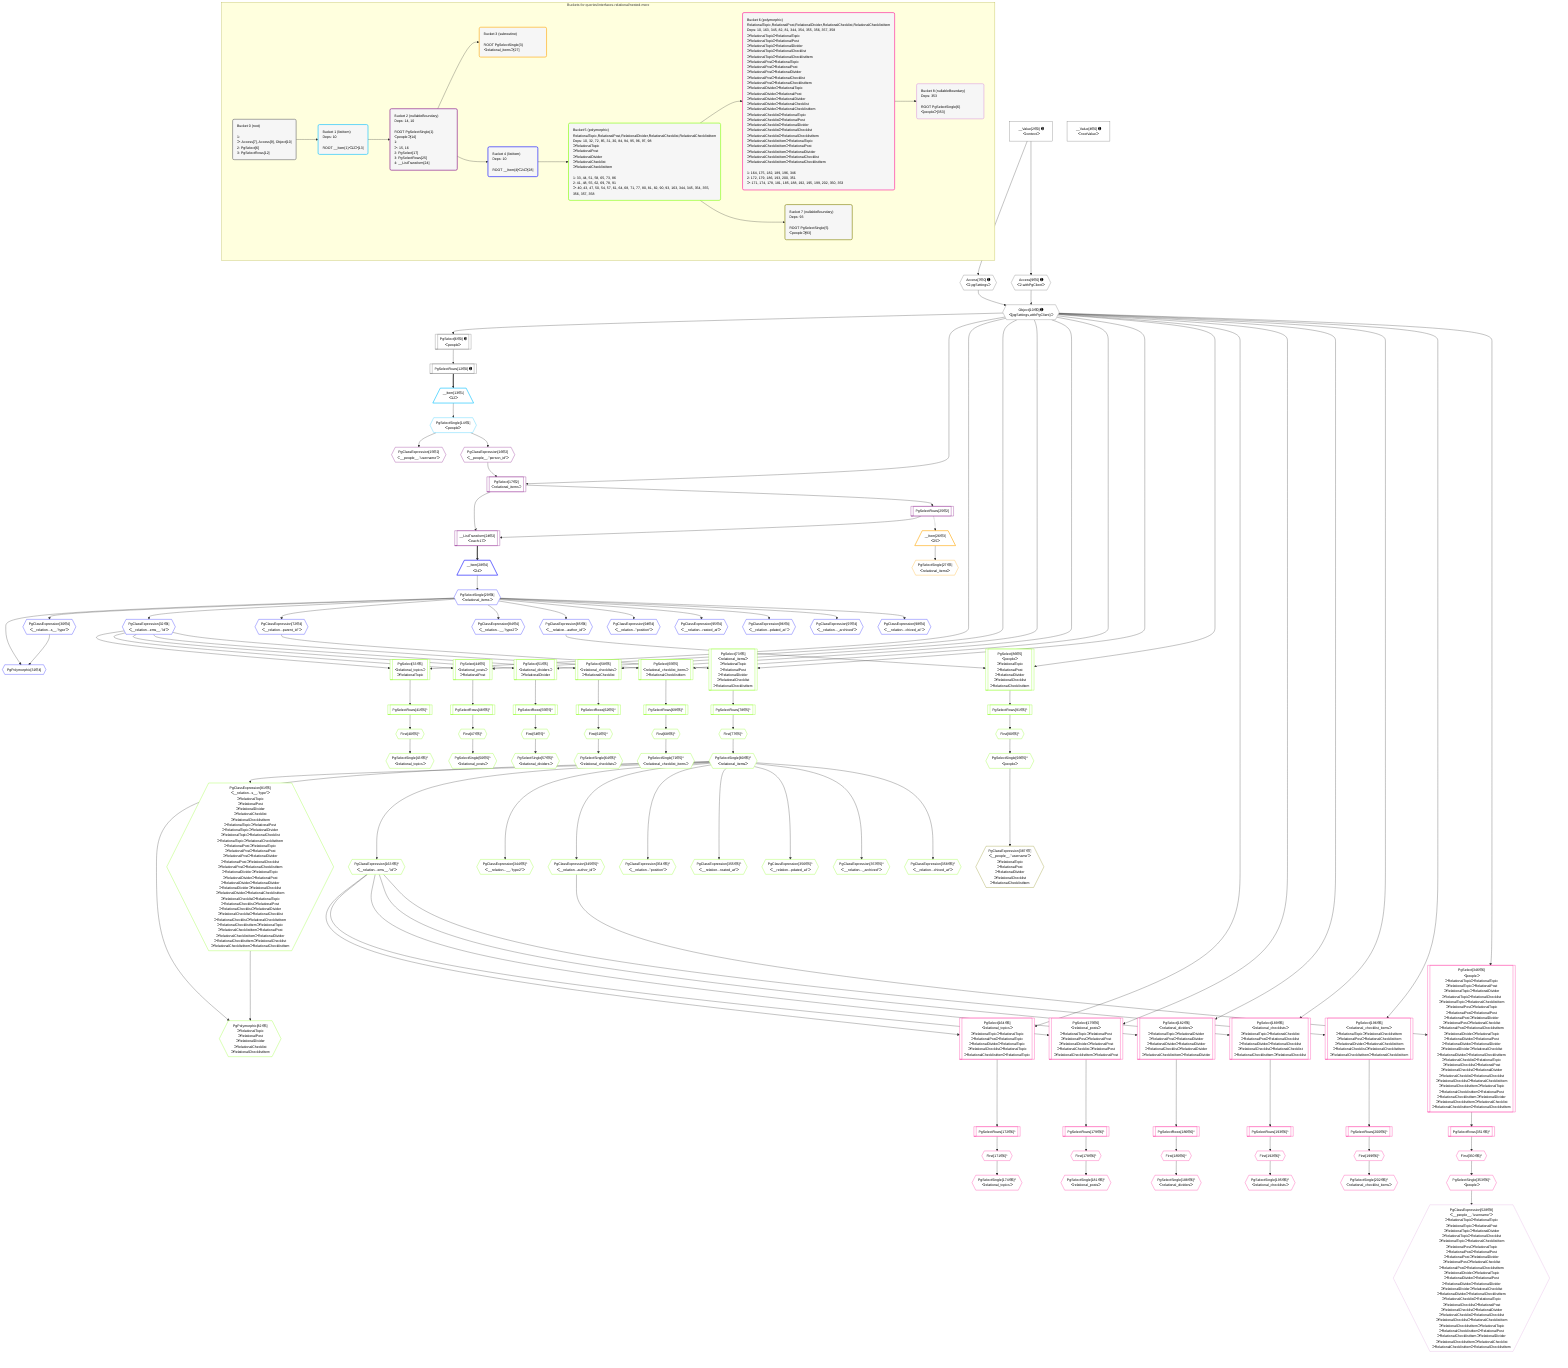 %%{init: {'themeVariables': { 'fontSize': '12px'}}}%%
graph TD
    classDef path fill:#eee,stroke:#000,color:#000
    classDef plan fill:#fff,stroke-width:1px,color:#000
    classDef itemplan fill:#fff,stroke-width:2px,color:#000
    classDef unbatchedplan fill:#dff,stroke-width:1px,color:#000
    classDef sideeffectplan fill:#fcc,stroke-width:2px,color:#000
    classDef bucket fill:#f6f6f6,color:#000,stroke-width:2px,text-align:left

    subgraph "Buckets for queries/interfaces-relational/nested-more"
    Bucket0("Bucket 0 (root)<br /><br />1: <br />ᐳ: Access[7], Access[9], Object[10]<br />2: PgSelect[6]<br />3: PgSelectRows[12]"):::bucket
    Bucket1("Bucket 1 (listItem)<br />Deps: 10<br /><br />ROOT __Item{1}ᐸ12ᐳ[13]"):::bucket
    Bucket2("Bucket 2 (nullableBoundary)<br />Deps: 14, 10<br /><br />ROOT PgSelectSingle{1}ᐸpeopleᐳ[14]<br />1: <br />ᐳ: 15, 16<br />2: PgSelect[17]<br />3: PgSelectRows[25]<br />4: __ListTransform[24]"):::bucket
    Bucket3("Bucket 3 (subroutine)<br /><br />ROOT PgSelectSingle{3}ᐸrelational_itemsᐳ[27]"):::bucket
    Bucket4("Bucket 4 (listItem)<br />Deps: 10<br /><br />ROOT __Item{4}ᐸ24ᐳ[28]"):::bucket
    Bucket5("Bucket 5 (polymorphic)<br />RelationalTopic,RelationalPost,RelationalDivider,RelationalChecklist,RelationalChecklistItem<br />Deps: 10, 32, 72, 85, 31, 30, 84, 94, 95, 96, 97, 98<br />ᐳRelationalTopic<br />ᐳRelationalPost<br />ᐳRelationalDivider<br />ᐳRelationalChecklist<br />ᐳRelationalChecklistItem<br /><br />1: 33, 44, 51, 58, 65, 73, 86<br />2: 41, 48, 55, 62, 69, 78, 91<br />ᐳ: 40, 43, 47, 50, 54, 57, 61, 64, 68, 71, 77, 80, 81, 82, 90, 93, 163, 344, 345, 354, 355, 356, 357, 358"):::bucket
    Bucket6("Bucket 6 (polymorphic)<br />RelationalTopic,RelationalPost,RelationalDivider,RelationalChecklist,RelationalChecklistItem<br />Deps: 10, 163, 345, 82, 81, 344, 354, 355, 356, 357, 358<br />ᐳRelationalTopicᐳRelationalTopic<br />ᐳRelationalTopicᐳRelationalPost<br />ᐳRelationalTopicᐳRelationalDivider<br />ᐳRelationalTopicᐳRelationalChecklist<br />ᐳRelationalTopicᐳRelationalChecklistItem<br />ᐳRelationalPostᐳRelationalTopic<br />ᐳRelationalPostᐳRelationalPost<br />ᐳRelationalPostᐳRelationalDivider<br />ᐳRelationalPostᐳRelationalChecklist<br />ᐳRelationalPostᐳRelationalChecklistItem<br />ᐳRelationalDividerᐳRelationalTopic<br />ᐳRelationalDividerᐳRelationalPost<br />ᐳRelationalDividerᐳRelationalDivider<br />ᐳRelationalDividerᐳRelationalChecklist<br />ᐳRelationalDividerᐳRelationalChecklistItem<br />ᐳRelationalChecklistᐳRelationalTopic<br />ᐳRelationalChecklistᐳRelationalPost<br />ᐳRelationalChecklistᐳRelationalDivider<br />ᐳRelationalChecklistᐳRelationalChecklist<br />ᐳRelationalChecklistᐳRelationalChecklistItem<br />ᐳRelationalChecklistItemᐳRelationalTopic<br />ᐳRelationalChecklistItemᐳRelationalPost<br />ᐳRelationalChecklistItemᐳRelationalDivider<br />ᐳRelationalChecklistItemᐳRelationalChecklist<br />ᐳRelationalChecklistItemᐳRelationalChecklistItem<br /><br />1: 164, 175, 182, 189, 196, 346<br />2: 172, 179, 186, 193, 200, 351<br />ᐳ: 171, 174, 178, 181, 185, 188, 192, 195, 199, 202, 350, 353"):::bucket
    Bucket7("Bucket 7 (nullableBoundary)<br />Deps: 93<br /><br />ROOT PgSelectSingle{5}ᐸpeopleᐳ[93]"):::bucket
    Bucket8("Bucket 8 (nullableBoundary)<br />Deps: 353<br /><br />ROOT PgSelectSingle{6}ᐸpeopleᐳ[353]"):::bucket
    end
    Bucket0 --> Bucket1
    Bucket1 --> Bucket2
    Bucket2 --> Bucket3 & Bucket4
    Bucket4 --> Bucket5
    Bucket5 --> Bucket6 & Bucket7
    Bucket6 --> Bucket8

    %% plan dependencies
    Object10{{"Object[10∈0] ➊<br />ᐸ{pgSettings,withPgClient}ᐳ"}}:::plan
    Access7{{"Access[7∈0] ➊<br />ᐸ2.pgSettingsᐳ"}}:::plan
    Access9{{"Access[9∈0] ➊<br />ᐸ2.withPgClientᐳ"}}:::plan
    Access7 & Access9 --> Object10
    PgSelect6[["PgSelect[6∈0] ➊<br />ᐸpeopleᐳ"]]:::plan
    Object10 --> PgSelect6
    __Value2["__Value[2∈0] ➊<br />ᐸcontextᐳ"]:::plan
    __Value2 --> Access7
    __Value2 --> Access9
    PgSelectRows12[["PgSelectRows[12∈0] ➊"]]:::plan
    PgSelect6 --> PgSelectRows12
    __Value4["__Value[4∈0] ➊<br />ᐸrootValueᐳ"]:::plan
    __Item13[/"__Item[13∈1]<br />ᐸ12ᐳ"\]:::itemplan
    PgSelectRows12 ==> __Item13
    PgSelectSingle14{{"PgSelectSingle[14∈1]<br />ᐸpeopleᐳ"}}:::plan
    __Item13 --> PgSelectSingle14
    PgSelect17[["PgSelect[17∈2]<br />ᐸrelational_itemsᐳ"]]:::plan
    PgClassExpression16{{"PgClassExpression[16∈2]<br />ᐸ__people__.”person_id”ᐳ"}}:::plan
    Object10 & PgClassExpression16 --> PgSelect17
    __ListTransform24[["__ListTransform[24∈2]<br />ᐸeach:17ᐳ"]]:::plan
    PgSelectRows25[["PgSelectRows[25∈2]"]]:::plan
    PgSelectRows25 & PgSelect17 --> __ListTransform24
    PgClassExpression15{{"PgClassExpression[15∈2]<br />ᐸ__people__.”username”ᐳ"}}:::plan
    PgSelectSingle14 --> PgClassExpression15
    PgSelectSingle14 --> PgClassExpression16
    PgSelect17 --> PgSelectRows25
    __Item26[/"__Item[26∈3]<br />ᐸ25ᐳ"\]:::itemplan
    PgSelectRows25 -.-> __Item26
    PgSelectSingle27{{"PgSelectSingle[27∈3]<br />ᐸrelational_itemsᐳ"}}:::plan
    __Item26 --> PgSelectSingle27
    PgPolymorphic31{{"PgPolymorphic[31∈4]"}}:::plan
    PgSelectSingle29{{"PgSelectSingle[29∈4]<br />ᐸrelational_itemsᐳ"}}:::plan
    PgClassExpression30{{"PgClassExpression[30∈4]<br />ᐸ__relation...s__.”type”ᐳ"}}:::plan
    PgSelectSingle29 & PgClassExpression30 --> PgPolymorphic31
    __Item28[/"__Item[28∈4]<br />ᐸ24ᐳ"\]:::itemplan
    __ListTransform24 ==> __Item28
    __Item28 --> PgSelectSingle29
    PgSelectSingle29 --> PgClassExpression30
    PgClassExpression32{{"PgClassExpression[32∈4]<br />ᐸ__relation...ems__.”id”ᐳ"}}:::plan
    PgSelectSingle29 --> PgClassExpression32
    PgClassExpression72{{"PgClassExpression[72∈4]<br />ᐸ__relation...parent_id”ᐳ"}}:::plan
    PgSelectSingle29 --> PgClassExpression72
    PgClassExpression84{{"PgClassExpression[84∈4]<br />ᐸ__relation...__.”type2”ᐳ"}}:::plan
    PgSelectSingle29 --> PgClassExpression84
    PgClassExpression85{{"PgClassExpression[85∈4]<br />ᐸ__relation...author_id”ᐳ"}}:::plan
    PgSelectSingle29 --> PgClassExpression85
    PgClassExpression94{{"PgClassExpression[94∈4]<br />ᐸ__relation...”position”ᐳ"}}:::plan
    PgSelectSingle29 --> PgClassExpression94
    PgClassExpression95{{"PgClassExpression[95∈4]<br />ᐸ__relation...reated_at”ᐳ"}}:::plan
    PgSelectSingle29 --> PgClassExpression95
    PgClassExpression96{{"PgClassExpression[96∈4]<br />ᐸ__relation...pdated_at”ᐳ"}}:::plan
    PgSelectSingle29 --> PgClassExpression96
    PgClassExpression97{{"PgClassExpression[97∈4]<br />ᐸ__relation..._archived”ᐳ"}}:::plan
    PgSelectSingle29 --> PgClassExpression97
    PgClassExpression98{{"PgClassExpression[98∈4]<br />ᐸ__relation...chived_at”ᐳ"}}:::plan
    PgSelectSingle29 --> PgClassExpression98
    PgSelect33[["PgSelect[33∈5]<br />ᐸrelational_topicsᐳ<br />ᐳRelationalTopic"]]:::plan
    Object10 & PgClassExpression32 --> PgSelect33
    PgSelect44[["PgSelect[44∈5]<br />ᐸrelational_postsᐳ<br />ᐳRelationalPost"]]:::plan
    Object10 & PgClassExpression32 --> PgSelect44
    PgSelect51[["PgSelect[51∈5]<br />ᐸrelational_dividersᐳ<br />ᐳRelationalDivider"]]:::plan
    Object10 & PgClassExpression32 --> PgSelect51
    PgSelect58[["PgSelect[58∈5]<br />ᐸrelational_checklistsᐳ<br />ᐳRelationalChecklist"]]:::plan
    Object10 & PgClassExpression32 --> PgSelect58
    PgSelect65[["PgSelect[65∈5]<br />ᐸrelational_checklist_itemsᐳ<br />ᐳRelationalChecklistItem"]]:::plan
    Object10 & PgClassExpression32 --> PgSelect65
    PgSelect73[["PgSelect[73∈5]<br />ᐸrelational_itemsᐳ<br />ᐳRelationalTopic<br />ᐳRelationalPost<br />ᐳRelationalDivider<br />ᐳRelationalChecklist<br />ᐳRelationalChecklistItem"]]:::plan
    Object10 & PgClassExpression72 --> PgSelect73
    PgPolymorphic82{{"PgPolymorphic[82∈5]<br />ᐳRelationalTopic<br />ᐳRelationalPost<br />ᐳRelationalDivider<br />ᐳRelationalChecklist<br />ᐳRelationalChecklistItem"}}:::plan
    PgSelectSingle80{{"PgSelectSingle[80∈5]^<br />ᐸrelational_itemsᐳ"}}:::plan
    PgClassExpression81{{"PgClassExpression[81∈5]<br />ᐸ__relation...s__.”type”ᐳ<br />ᐳRelationalTopic<br />ᐳRelationalPost<br />ᐳRelationalDivider<br />ᐳRelationalChecklist<br />ᐳRelationalChecklistItem<br />ᐳRelationalTopicᐳRelationalPost<br />ᐳRelationalTopicᐳRelationalDivider<br />ᐳRelationalTopicᐳRelationalChecklist<br />ᐳRelationalTopicᐳRelationalChecklistItem<br />ᐳRelationalPostᐳRelationalTopic<br />ᐳRelationalPostᐳRelationalPost<br />ᐳRelationalPostᐳRelationalDivider<br />ᐳRelationalPostᐳRelationalChecklist<br />ᐳRelationalPostᐳRelationalChecklistItem<br />ᐳRelationalDividerᐳRelationalTopic<br />ᐳRelationalDividerᐳRelationalPost<br />ᐳRelationalDividerᐳRelationalDivider<br />ᐳRelationalDividerᐳRelationalChecklist<br />ᐳRelationalDividerᐳRelationalChecklistItem<br />ᐳRelationalChecklistᐳRelationalTopic<br />ᐳRelationalChecklistᐳRelationalPost<br />ᐳRelationalChecklistᐳRelationalDivider<br />ᐳRelationalChecklistᐳRelationalChecklist<br />ᐳRelationalChecklistᐳRelationalChecklistItem<br />ᐳRelationalChecklistItemᐳRelationalTopic<br />ᐳRelationalChecklistItemᐳRelationalPost<br />ᐳRelationalChecklistItemᐳRelationalDivider<br />ᐳRelationalChecklistItemᐳRelationalChecklist<br />ᐳRelationalChecklistItemᐳRelationalChecklistItem"}}:::plan
    PgSelectSingle80 & PgClassExpression81 --> PgPolymorphic82
    PgSelect86[["PgSelect[86∈5]<br />ᐸpeopleᐳ<br />ᐳRelationalTopic<br />ᐳRelationalPost<br />ᐳRelationalDivider<br />ᐳRelationalChecklist<br />ᐳRelationalChecklistItem"]]:::plan
    Object10 & PgClassExpression85 --> PgSelect86
    First40{{"First[40∈5]^"}}:::plan
    PgSelectRows41[["PgSelectRows[41∈5]^"]]:::plan
    PgSelectRows41 --> First40
    PgSelect33 --> PgSelectRows41
    PgSelectSingle43{{"PgSelectSingle[43∈5]^<br />ᐸrelational_topicsᐳ"}}:::plan
    First40 --> PgSelectSingle43
    First47{{"First[47∈5]^"}}:::plan
    PgSelectRows48[["PgSelectRows[48∈5]^"]]:::plan
    PgSelectRows48 --> First47
    PgSelect44 --> PgSelectRows48
    PgSelectSingle50{{"PgSelectSingle[50∈5]^<br />ᐸrelational_postsᐳ"}}:::plan
    First47 --> PgSelectSingle50
    First54{{"First[54∈5]^"}}:::plan
    PgSelectRows55[["PgSelectRows[55∈5]^"]]:::plan
    PgSelectRows55 --> First54
    PgSelect51 --> PgSelectRows55
    PgSelectSingle57{{"PgSelectSingle[57∈5]^<br />ᐸrelational_dividersᐳ"}}:::plan
    First54 --> PgSelectSingle57
    First61{{"First[61∈5]^"}}:::plan
    PgSelectRows62[["PgSelectRows[62∈5]^"]]:::plan
    PgSelectRows62 --> First61
    PgSelect58 --> PgSelectRows62
    PgSelectSingle64{{"PgSelectSingle[64∈5]^<br />ᐸrelational_checklistsᐳ"}}:::plan
    First61 --> PgSelectSingle64
    First68{{"First[68∈5]^"}}:::plan
    PgSelectRows69[["PgSelectRows[69∈5]^"]]:::plan
    PgSelectRows69 --> First68
    PgSelect65 --> PgSelectRows69
    PgSelectSingle71{{"PgSelectSingle[71∈5]^<br />ᐸrelational_checklist_itemsᐳ"}}:::plan
    First68 --> PgSelectSingle71
    First77{{"First[77∈5]^"}}:::plan
    PgSelectRows78[["PgSelectRows[78∈5]^"]]:::plan
    PgSelectRows78 --> First77
    PgSelect73 --> PgSelectRows78
    First77 --> PgSelectSingle80
    PgSelectSingle80 --> PgClassExpression81
    First90{{"First[90∈5]^"}}:::plan
    PgSelectRows91[["PgSelectRows[91∈5]^"]]:::plan
    PgSelectRows91 --> First90
    PgSelect86 --> PgSelectRows91
    PgSelectSingle93{{"PgSelectSingle[93∈5]^<br />ᐸpeopleᐳ"}}:::plan
    First90 --> PgSelectSingle93
    PgClassExpression163{{"PgClassExpression[163∈5]^<br />ᐸ__relation...ems__.”id”ᐳ"}}:::plan
    PgSelectSingle80 --> PgClassExpression163
    PgClassExpression344{{"PgClassExpression[344∈5]^<br />ᐸ__relation...__.”type2”ᐳ"}}:::plan
    PgSelectSingle80 --> PgClassExpression344
    PgClassExpression345{{"PgClassExpression[345∈5]^<br />ᐸ__relation...author_id”ᐳ"}}:::plan
    PgSelectSingle80 --> PgClassExpression345
    PgClassExpression354{{"PgClassExpression[354∈5]^<br />ᐸ__relation...”position”ᐳ"}}:::plan
    PgSelectSingle80 --> PgClassExpression354
    PgClassExpression355{{"PgClassExpression[355∈5]^<br />ᐸ__relation...reated_at”ᐳ"}}:::plan
    PgSelectSingle80 --> PgClassExpression355
    PgClassExpression356{{"PgClassExpression[356∈5]^<br />ᐸ__relation...pdated_at”ᐳ"}}:::plan
    PgSelectSingle80 --> PgClassExpression356
    PgClassExpression357{{"PgClassExpression[357∈5]^<br />ᐸ__relation..._archived”ᐳ"}}:::plan
    PgSelectSingle80 --> PgClassExpression357
    PgClassExpression358{{"PgClassExpression[358∈5]^<br />ᐸ__relation...chived_at”ᐳ"}}:::plan
    PgSelectSingle80 --> PgClassExpression358
    PgSelect164[["PgSelect[164∈6]<br />ᐸrelational_topicsᐳ<br />ᐳRelationalTopicᐳRelationalTopic<br />ᐳRelationalPostᐳRelationalTopic<br />ᐳRelationalDividerᐳRelationalTopic<br />ᐳRelationalChecklistᐳRelationalTopic<br />ᐳRelationalChecklistItemᐳRelationalTopic"]]:::plan
    Object10 & PgClassExpression163 --> PgSelect164
    PgSelect175[["PgSelect[175∈6]<br />ᐸrelational_postsᐳ<br />ᐳRelationalTopicᐳRelationalPost<br />ᐳRelationalPostᐳRelationalPost<br />ᐳRelationalDividerᐳRelationalPost<br />ᐳRelationalChecklistᐳRelationalPost<br />ᐳRelationalChecklistItemᐳRelationalPost"]]:::plan
    Object10 & PgClassExpression163 --> PgSelect175
    PgSelect182[["PgSelect[182∈6]<br />ᐸrelational_dividersᐳ<br />ᐳRelationalTopicᐳRelationalDivider<br />ᐳRelationalPostᐳRelationalDivider<br />ᐳRelationalDividerᐳRelationalDivider<br />ᐳRelationalChecklistᐳRelationalDivider<br />ᐳRelationalChecklistItemᐳRelationalDivider"]]:::plan
    Object10 & PgClassExpression163 --> PgSelect182
    PgSelect189[["PgSelect[189∈6]<br />ᐸrelational_checklistsᐳ<br />ᐳRelationalTopicᐳRelationalChecklist<br />ᐳRelationalPostᐳRelationalChecklist<br />ᐳRelationalDividerᐳRelationalChecklist<br />ᐳRelationalChecklistᐳRelationalChecklist<br />ᐳRelationalChecklistItemᐳRelationalChecklist"]]:::plan
    Object10 & PgClassExpression163 --> PgSelect189
    PgSelect196[["PgSelect[196∈6]<br />ᐸrelational_checklist_itemsᐳ<br />ᐳRelationalTopicᐳRelationalChecklistItem<br />ᐳRelationalPostᐳRelationalChecklistItem<br />ᐳRelationalDividerᐳRelationalChecklistItem<br />ᐳRelationalChecklistᐳRelationalChecklistItem<br />ᐳRelationalChecklistItemᐳRelationalChecklistItem"]]:::plan
    Object10 & PgClassExpression163 --> PgSelect196
    PgSelect346[["PgSelect[346∈6]<br />ᐸpeopleᐳ<br />ᐳRelationalTopicᐳRelationalTopic<br />ᐳRelationalTopicᐳRelationalPost<br />ᐳRelationalTopicᐳRelationalDivider<br />ᐳRelationalTopicᐳRelationalChecklist<br />ᐳRelationalTopicᐳRelationalChecklistItem<br />ᐳRelationalPostᐳRelationalTopic<br />ᐳRelationalPostᐳRelationalPost<br />ᐳRelationalPostᐳRelationalDivider<br />ᐳRelationalPostᐳRelationalChecklist<br />ᐳRelationalPostᐳRelationalChecklistItem<br />ᐳRelationalDividerᐳRelationalTopic<br />ᐳRelationalDividerᐳRelationalPost<br />ᐳRelationalDividerᐳRelationalDivider<br />ᐳRelationalDividerᐳRelationalChecklist<br />ᐳRelationalDividerᐳRelationalChecklistItem<br />ᐳRelationalChecklistᐳRelationalTopic<br />ᐳRelationalChecklistᐳRelationalPost<br />ᐳRelationalChecklistᐳRelationalDivider<br />ᐳRelationalChecklistᐳRelationalChecklist<br />ᐳRelationalChecklistᐳRelationalChecklistItem<br />ᐳRelationalChecklistItemᐳRelationalTopic<br />ᐳRelationalChecklistItemᐳRelationalPost<br />ᐳRelationalChecklistItemᐳRelationalDivider<br />ᐳRelationalChecklistItemᐳRelationalChecklist<br />ᐳRelationalChecklistItemᐳRelationalChecklistItem"]]:::plan
    Object10 & PgClassExpression345 --> PgSelect346
    First171{{"First[171∈6]^"}}:::plan
    PgSelectRows172[["PgSelectRows[172∈6]^"]]:::plan
    PgSelectRows172 --> First171
    PgSelect164 --> PgSelectRows172
    PgSelectSingle174{{"PgSelectSingle[174∈6]^<br />ᐸrelational_topicsᐳ"}}:::plan
    First171 --> PgSelectSingle174
    First178{{"First[178∈6]^"}}:::plan
    PgSelectRows179[["PgSelectRows[179∈6]^"]]:::plan
    PgSelectRows179 --> First178
    PgSelect175 --> PgSelectRows179
    PgSelectSingle181{{"PgSelectSingle[181∈6]^<br />ᐸrelational_postsᐳ"}}:::plan
    First178 --> PgSelectSingle181
    First185{{"First[185∈6]^"}}:::plan
    PgSelectRows186[["PgSelectRows[186∈6]^"]]:::plan
    PgSelectRows186 --> First185
    PgSelect182 --> PgSelectRows186
    PgSelectSingle188{{"PgSelectSingle[188∈6]^<br />ᐸrelational_dividersᐳ"}}:::plan
    First185 --> PgSelectSingle188
    First192{{"First[192∈6]^"}}:::plan
    PgSelectRows193[["PgSelectRows[193∈6]^"]]:::plan
    PgSelectRows193 --> First192
    PgSelect189 --> PgSelectRows193
    PgSelectSingle195{{"PgSelectSingle[195∈6]^<br />ᐸrelational_checklistsᐳ"}}:::plan
    First192 --> PgSelectSingle195
    First199{{"First[199∈6]^"}}:::plan
    PgSelectRows200[["PgSelectRows[200∈6]^"]]:::plan
    PgSelectRows200 --> First199
    PgSelect196 --> PgSelectRows200
    PgSelectSingle202{{"PgSelectSingle[202∈6]^<br />ᐸrelational_checklist_itemsᐳ"}}:::plan
    First199 --> PgSelectSingle202
    First350{{"First[350∈6]^"}}:::plan
    PgSelectRows351[["PgSelectRows[351∈6]^"]]:::plan
    PgSelectRows351 --> First350
    PgSelect346 --> PgSelectRows351
    PgSelectSingle353{{"PgSelectSingle[353∈6]^<br />ᐸpeopleᐳ"}}:::plan
    First350 --> PgSelectSingle353
    PgClassExpression528{{"PgClassExpression[528∈8]<br />ᐸ__people__.”username”ᐳ<br />ᐳRelationalTopicᐳRelationalTopic<br />ᐳRelationalTopicᐳRelationalPost<br />ᐳRelationalTopicᐳRelationalDivider<br />ᐳRelationalTopicᐳRelationalChecklist<br />ᐳRelationalTopicᐳRelationalChecklistItem<br />ᐳRelationalPostᐳRelationalTopic<br />ᐳRelationalPostᐳRelationalPost<br />ᐳRelationalPostᐳRelationalDivider<br />ᐳRelationalPostᐳRelationalChecklist<br />ᐳRelationalPostᐳRelationalChecklistItem<br />ᐳRelationalDividerᐳRelationalTopic<br />ᐳRelationalDividerᐳRelationalPost<br />ᐳRelationalDividerᐳRelationalDivider<br />ᐳRelationalDividerᐳRelationalChecklist<br />ᐳRelationalDividerᐳRelationalChecklistItem<br />ᐳRelationalChecklistᐳRelationalTopic<br />ᐳRelationalChecklistᐳRelationalPost<br />ᐳRelationalChecklistᐳRelationalDivider<br />ᐳRelationalChecklistᐳRelationalChecklist<br />ᐳRelationalChecklistᐳRelationalChecklistItem<br />ᐳRelationalChecklistItemᐳRelationalTopic<br />ᐳRelationalChecklistItemᐳRelationalPost<br />ᐳRelationalChecklistItemᐳRelationalDivider<br />ᐳRelationalChecklistItemᐳRelationalChecklist<br />ᐳRelationalChecklistItemᐳRelationalChecklistItem"}}:::plan
    PgSelectSingle353 --> PgClassExpression528
    PgClassExpression387{{"PgClassExpression[387∈7]<br />ᐸ__people__.”username”ᐳ<br />ᐳRelationalTopic<br />ᐳRelationalPost<br />ᐳRelationalDivider<br />ᐳRelationalChecklist<br />ᐳRelationalChecklistItem"}}:::plan
    PgSelectSingle93 --> PgClassExpression387

    %% define steps
    classDef bucket0 stroke:#696969
    class Bucket0,__Value2,__Value4,PgSelect6,Access7,Access9,Object10,PgSelectRows12 bucket0
    classDef bucket1 stroke:#00bfff
    class Bucket1,__Item13,PgSelectSingle14 bucket1
    classDef bucket2 stroke:#7f007f
    class Bucket2,PgClassExpression15,PgClassExpression16,PgSelect17,__ListTransform24,PgSelectRows25 bucket2
    classDef bucket3 stroke:#ffa500
    class Bucket3,__Item26,PgSelectSingle27 bucket3
    classDef bucket4 stroke:#0000ff
    class Bucket4,__Item28,PgSelectSingle29,PgClassExpression30,PgPolymorphic31,PgClassExpression32,PgClassExpression72,PgClassExpression84,PgClassExpression85,PgClassExpression94,PgClassExpression95,PgClassExpression96,PgClassExpression97,PgClassExpression98 bucket4
    classDef bucket5 stroke:#7fff00
    class Bucket5,PgSelect33,First40,PgSelectRows41,PgSelectSingle43,PgSelect44,First47,PgSelectRows48,PgSelectSingle50,PgSelect51,First54,PgSelectRows55,PgSelectSingle57,PgSelect58,First61,PgSelectRows62,PgSelectSingle64,PgSelect65,First68,PgSelectRows69,PgSelectSingle71,PgSelect73,First77,PgSelectRows78,PgSelectSingle80,PgClassExpression81,PgPolymorphic82,PgSelect86,First90,PgSelectRows91,PgSelectSingle93,PgClassExpression163,PgClassExpression344,PgClassExpression345,PgClassExpression354,PgClassExpression355,PgClassExpression356,PgClassExpression357,PgClassExpression358 bucket5
    classDef bucket6 stroke:#ff1493
    class Bucket6,PgSelect164,First171,PgSelectRows172,PgSelectSingle174,PgSelect175,First178,PgSelectRows179,PgSelectSingle181,PgSelect182,First185,PgSelectRows186,PgSelectSingle188,PgSelect189,First192,PgSelectRows193,PgSelectSingle195,PgSelect196,First199,PgSelectRows200,PgSelectSingle202,PgSelect346,First350,PgSelectRows351,PgSelectSingle353 bucket6
    classDef bucket7 stroke:#808000
    class Bucket7,PgClassExpression387 bucket7
    classDef bucket8 stroke:#dda0dd
    class Bucket8,PgClassExpression528 bucket8